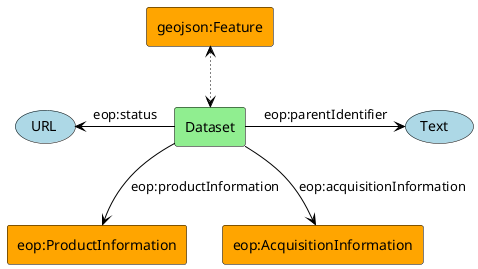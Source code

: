 @startuml

!define Class agent
!define Property usecase

skinparam Property {
BackgroundColor LightBlue
BorderColor Black
  ArrowColor Black
  linetype Ortho
}

skinparam Class {
BackgroundColor LightGreen
BorderColor Black
ArrowColor Black
linetype Ortho
}

' Property "https://ergo.spacebel.be/collections/datasets/items/\nLS05_RFUI_TM__GTC_1P_19971003T092603_\n19971003T092632_072287_0191_0031_2570" as id #Khaki 

Class Dataset
Class ProductInformation as "eop:ProductInformation" #orange
Class AcquisitionInformation as "eop:AcquisitionInformation" #orange

Class geojson_feature as "geojson:Feature" #orange 


' Dataset -up-> id : "@id"

Dataset -down-> ProductInformation : "eop:productInformation"
Dataset -down-> AcquisitionInformation : "eop:acquisitionInformation"
Dataset -left-> (URL) : "eop:status"
Dataset -right-> (Text ) : "eop:parentIdentifier"

Dataset <.[dotted]up.>  geojson_feature


@enduml